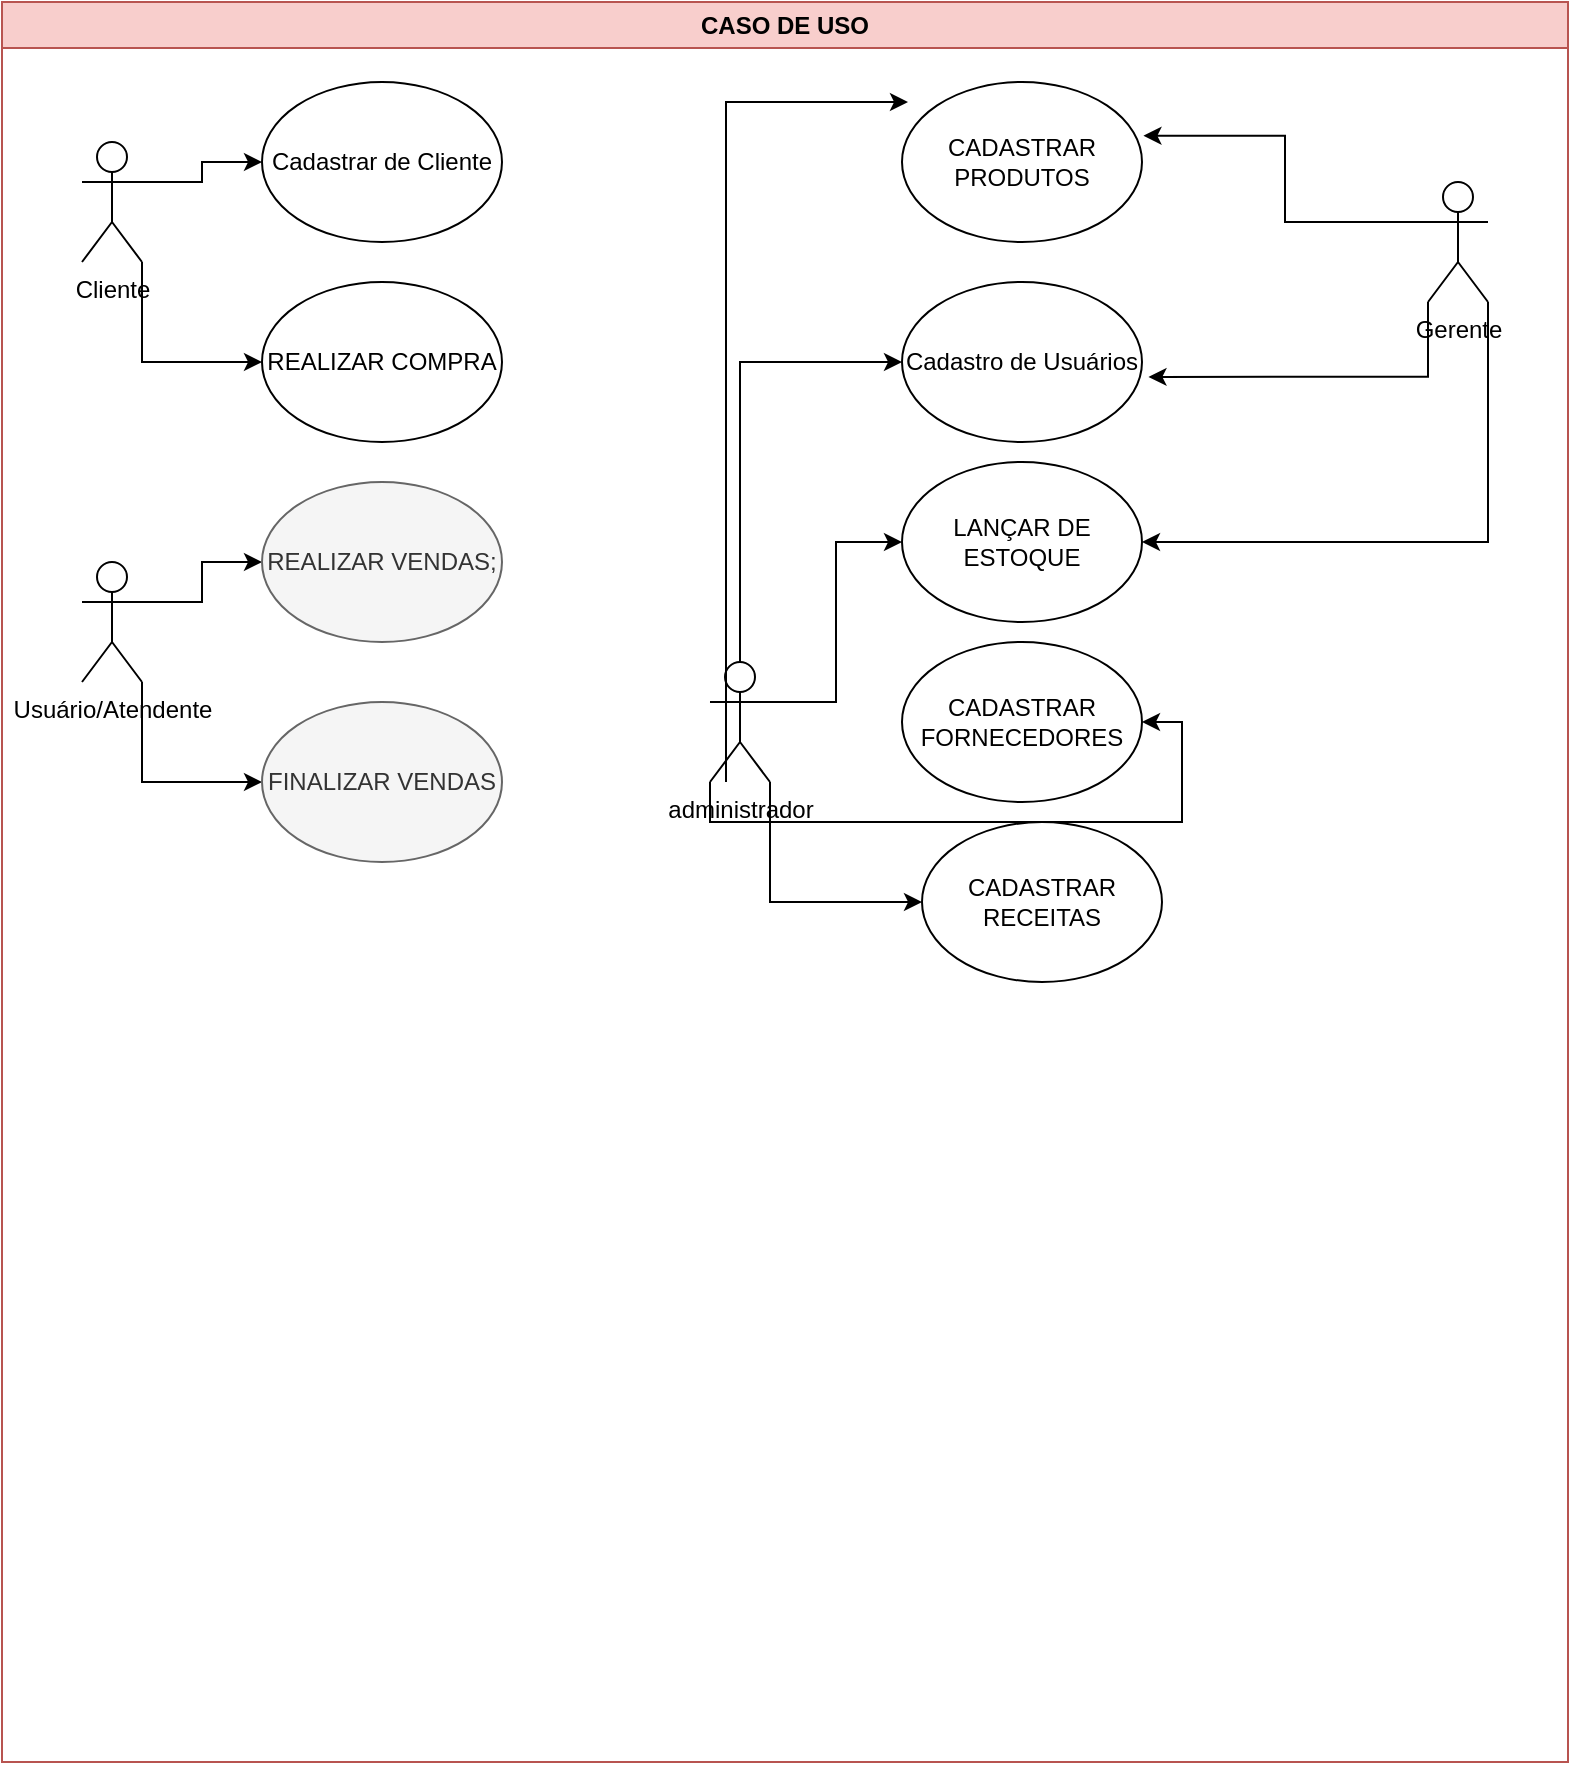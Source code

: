 <mxfile version="26.1.3">
  <diagram name="Página-1" id="tVLIGXUynHrYglQ0mXT4">
    <mxGraphModel dx="906" dy="465" grid="1" gridSize="10" guides="1" tooltips="1" connect="1" arrows="1" fold="1" page="1" pageScale="1" pageWidth="827" pageHeight="1169" math="0" shadow="0">
      <root>
        <mxCell id="0" />
        <mxCell id="1" parent="0" />
        <mxCell id="DCy0Q3IaEg-8kjHM9MwT-11" value="CASO DE USO" style="swimlane;whiteSpace=wrap;html=1;fillColor=#f8cecc;strokeColor=#b85450;" vertex="1" parent="1">
          <mxGeometry x="17" y="20" width="783" height="880" as="geometry" />
        </mxCell>
        <mxCell id="DCy0Q3IaEg-8kjHM9MwT-17" style="edgeStyle=orthogonalEdgeStyle;rounded=0;orthogonalLoop=1;jettySize=auto;html=1;exitX=1;exitY=0.333;exitDx=0;exitDy=0;exitPerimeter=0;entryX=0;entryY=0.5;entryDx=0;entryDy=0;" edge="1" parent="DCy0Q3IaEg-8kjHM9MwT-11" source="DCy0Q3IaEg-8kjHM9MwT-1" target="DCy0Q3IaEg-8kjHM9MwT-6">
          <mxGeometry relative="1" as="geometry" />
        </mxCell>
        <mxCell id="DCy0Q3IaEg-8kjHM9MwT-18" style="edgeStyle=orthogonalEdgeStyle;rounded=0;orthogonalLoop=1;jettySize=auto;html=1;exitX=1;exitY=1;exitDx=0;exitDy=0;exitPerimeter=0;entryX=0;entryY=0.5;entryDx=0;entryDy=0;" edge="1" parent="DCy0Q3IaEg-8kjHM9MwT-11" source="DCy0Q3IaEg-8kjHM9MwT-1" target="DCy0Q3IaEg-8kjHM9MwT-14">
          <mxGeometry relative="1" as="geometry" />
        </mxCell>
        <mxCell id="DCy0Q3IaEg-8kjHM9MwT-1" value="Cliente" style="shape=umlActor;verticalLabelPosition=bottom;verticalAlign=top;html=1;outlineConnect=0;" vertex="1" parent="DCy0Q3IaEg-8kjHM9MwT-11">
          <mxGeometry x="40" y="70" width="30" height="60" as="geometry" />
        </mxCell>
        <mxCell id="DCy0Q3IaEg-8kjHM9MwT-6" value="Cadastrar de Cliente" style="ellipse;whiteSpace=wrap;html=1;" vertex="1" parent="DCy0Q3IaEg-8kjHM9MwT-11">
          <mxGeometry x="130" y="40" width="120" height="80" as="geometry" />
        </mxCell>
        <mxCell id="DCy0Q3IaEg-8kjHM9MwT-7" value="Cadastro de Usuários" style="ellipse;whiteSpace=wrap;html=1;" vertex="1" parent="DCy0Q3IaEg-8kjHM9MwT-11">
          <mxGeometry x="450" y="140" width="120" height="80" as="geometry" />
        </mxCell>
        <mxCell id="DCy0Q3IaEg-8kjHM9MwT-12" value="CADASTRAR PRODUTOS" style="ellipse;whiteSpace=wrap;html=1;" vertex="1" parent="DCy0Q3IaEg-8kjHM9MwT-11">
          <mxGeometry x="450" y="40" width="120" height="80" as="geometry" />
        </mxCell>
        <mxCell id="DCy0Q3IaEg-8kjHM9MwT-19" style="edgeStyle=orthogonalEdgeStyle;rounded=0;orthogonalLoop=1;jettySize=auto;html=1;exitX=1;exitY=0.333;exitDx=0;exitDy=0;exitPerimeter=0;entryX=0;entryY=0.5;entryDx=0;entryDy=0;" edge="1" parent="DCy0Q3IaEg-8kjHM9MwT-11" source="DCy0Q3IaEg-8kjHM9MwT-3" target="DCy0Q3IaEg-8kjHM9MwT-13">
          <mxGeometry relative="1" as="geometry" />
        </mxCell>
        <mxCell id="DCy0Q3IaEg-8kjHM9MwT-30" style="edgeStyle=orthogonalEdgeStyle;rounded=0;orthogonalLoop=1;jettySize=auto;html=1;exitX=1;exitY=1;exitDx=0;exitDy=0;exitPerimeter=0;entryX=0;entryY=0.5;entryDx=0;entryDy=0;" edge="1" parent="DCy0Q3IaEg-8kjHM9MwT-11" source="DCy0Q3IaEg-8kjHM9MwT-3" target="DCy0Q3IaEg-8kjHM9MwT-29">
          <mxGeometry relative="1" as="geometry" />
        </mxCell>
        <mxCell id="DCy0Q3IaEg-8kjHM9MwT-3" value="Usuário/Atendente" style="shape=umlActor;verticalLabelPosition=bottom;verticalAlign=top;html=1;outlineConnect=0;" vertex="1" parent="DCy0Q3IaEg-8kjHM9MwT-11">
          <mxGeometry x="40" y="280" width="30" height="60" as="geometry" />
        </mxCell>
        <mxCell id="DCy0Q3IaEg-8kjHM9MwT-13" value="REALIZAR VENDAS;" style="ellipse;whiteSpace=wrap;html=1;fillColor=#f5f5f5;fontColor=#333333;strokeColor=#666666;" vertex="1" parent="DCy0Q3IaEg-8kjHM9MwT-11">
          <mxGeometry x="130" y="240" width="120" height="80" as="geometry" />
        </mxCell>
        <mxCell id="DCy0Q3IaEg-8kjHM9MwT-14" value="REALIZAR COMPRA" style="ellipse;whiteSpace=wrap;html=1;" vertex="1" parent="DCy0Q3IaEg-8kjHM9MwT-11">
          <mxGeometry x="130" y="140" width="120" height="80" as="geometry" />
        </mxCell>
        <mxCell id="DCy0Q3IaEg-8kjHM9MwT-15" value="LANÇAR DE ESTOQUE" style="ellipse;whiteSpace=wrap;html=1;" vertex="1" parent="DCy0Q3IaEg-8kjHM9MwT-11">
          <mxGeometry x="450" y="230" width="120" height="80" as="geometry" />
        </mxCell>
        <mxCell id="DCy0Q3IaEg-8kjHM9MwT-16" value="CADASTRAR FORNECEDORES" style="ellipse;whiteSpace=wrap;html=1;" vertex="1" parent="DCy0Q3IaEg-8kjHM9MwT-11">
          <mxGeometry x="450" y="320" width="120" height="80" as="geometry" />
        </mxCell>
        <mxCell id="DCy0Q3IaEg-8kjHM9MwT-27" style="edgeStyle=orthogonalEdgeStyle;rounded=0;orthogonalLoop=1;jettySize=auto;html=1;exitX=0.5;exitY=0;exitDx=0;exitDy=0;exitPerimeter=0;entryX=0;entryY=0.5;entryDx=0;entryDy=0;" edge="1" parent="DCy0Q3IaEg-8kjHM9MwT-11" source="DCy0Q3IaEg-8kjHM9MwT-10" target="DCy0Q3IaEg-8kjHM9MwT-7">
          <mxGeometry relative="1" as="geometry" />
        </mxCell>
        <mxCell id="DCy0Q3IaEg-8kjHM9MwT-28" style="edgeStyle=orthogonalEdgeStyle;rounded=0;orthogonalLoop=1;jettySize=auto;html=1;exitX=1;exitY=0.333;exitDx=0;exitDy=0;exitPerimeter=0;entryX=0;entryY=0.5;entryDx=0;entryDy=0;" edge="1" parent="DCy0Q3IaEg-8kjHM9MwT-11" source="DCy0Q3IaEg-8kjHM9MwT-10" target="DCy0Q3IaEg-8kjHM9MwT-15">
          <mxGeometry relative="1" as="geometry" />
        </mxCell>
        <mxCell id="DCy0Q3IaEg-8kjHM9MwT-32" style="edgeStyle=orthogonalEdgeStyle;rounded=0;orthogonalLoop=1;jettySize=auto;html=1;exitX=1;exitY=1;exitDx=0;exitDy=0;exitPerimeter=0;entryX=0;entryY=0.5;entryDx=0;entryDy=0;" edge="1" parent="DCy0Q3IaEg-8kjHM9MwT-11" source="DCy0Q3IaEg-8kjHM9MwT-10" target="DCy0Q3IaEg-8kjHM9MwT-31">
          <mxGeometry relative="1" as="geometry" />
        </mxCell>
        <mxCell id="DCy0Q3IaEg-8kjHM9MwT-10" value="administrador" style="shape=umlActor;verticalLabelPosition=bottom;verticalAlign=top;html=1;outlineConnect=0;" vertex="1" parent="DCy0Q3IaEg-8kjHM9MwT-11">
          <mxGeometry x="354" y="330" width="30" height="60" as="geometry" />
        </mxCell>
        <mxCell id="DCy0Q3IaEg-8kjHM9MwT-23" style="edgeStyle=orthogonalEdgeStyle;rounded=0;orthogonalLoop=1;jettySize=auto;html=1;exitX=0;exitY=1;exitDx=0;exitDy=0;exitPerimeter=0;entryX=1;entryY=0.5;entryDx=0;entryDy=0;" edge="1" parent="DCy0Q3IaEg-8kjHM9MwT-11" source="DCy0Q3IaEg-8kjHM9MwT-10" target="DCy0Q3IaEg-8kjHM9MwT-16">
          <mxGeometry relative="1" as="geometry" />
        </mxCell>
        <mxCell id="DCy0Q3IaEg-8kjHM9MwT-29" value="FINALIZAR VENDAS" style="ellipse;whiteSpace=wrap;html=1;fillColor=#f5f5f5;fontColor=#333333;strokeColor=#666666;" vertex="1" parent="DCy0Q3IaEg-8kjHM9MwT-11">
          <mxGeometry x="130" y="350" width="120" height="80" as="geometry" />
        </mxCell>
        <mxCell id="DCy0Q3IaEg-8kjHM9MwT-31" value="CADASTRAR RECEITAS" style="ellipse;whiteSpace=wrap;html=1;" vertex="1" parent="DCy0Q3IaEg-8kjHM9MwT-11">
          <mxGeometry x="460" y="410" width="120" height="80" as="geometry" />
        </mxCell>
        <mxCell id="DCy0Q3IaEg-8kjHM9MwT-22" style="edgeStyle=orthogonalEdgeStyle;rounded=0;orthogonalLoop=1;jettySize=auto;html=1;exitX=1;exitY=1;exitDx=0;exitDy=0;exitPerimeter=0;entryX=1;entryY=0.5;entryDx=0;entryDy=0;" edge="1" parent="1" source="DCy0Q3IaEg-8kjHM9MwT-2" target="DCy0Q3IaEg-8kjHM9MwT-15">
          <mxGeometry relative="1" as="geometry" />
        </mxCell>
        <mxCell id="DCy0Q3IaEg-8kjHM9MwT-2" value="Gerente" style="shape=umlActor;verticalLabelPosition=bottom;verticalAlign=top;html=1;outlineConnect=0;" vertex="1" parent="1">
          <mxGeometry x="730" y="110" width="30" height="60" as="geometry" />
        </mxCell>
        <mxCell id="DCy0Q3IaEg-8kjHM9MwT-24" style="edgeStyle=orthogonalEdgeStyle;rounded=0;orthogonalLoop=1;jettySize=auto;html=1;exitX=0;exitY=0.333;exitDx=0;exitDy=0;exitPerimeter=0;" edge="1" parent="1" source="DCy0Q3IaEg-8kjHM9MwT-10">
          <mxGeometry relative="1" as="geometry">
            <mxPoint x="470" y="70" as="targetPoint" />
            <Array as="points">
              <mxPoint x="379" y="410" />
              <mxPoint x="379" y="231" />
              <mxPoint x="380" y="70" />
            </Array>
          </mxGeometry>
        </mxCell>
        <mxCell id="DCy0Q3IaEg-8kjHM9MwT-20" style="edgeStyle=orthogonalEdgeStyle;rounded=0;orthogonalLoop=1;jettySize=auto;html=1;exitX=0;exitY=0.333;exitDx=0;exitDy=0;exitPerimeter=0;entryX=1.006;entryY=0.336;entryDx=0;entryDy=0;entryPerimeter=0;" edge="1" parent="1" source="DCy0Q3IaEg-8kjHM9MwT-2" target="DCy0Q3IaEg-8kjHM9MwT-12">
          <mxGeometry relative="1" as="geometry" />
        </mxCell>
        <mxCell id="DCy0Q3IaEg-8kjHM9MwT-21" style="edgeStyle=orthogonalEdgeStyle;rounded=0;orthogonalLoop=1;jettySize=auto;html=1;exitX=0;exitY=1;exitDx=0;exitDy=0;exitPerimeter=0;entryX=1.027;entryY=0.593;entryDx=0;entryDy=0;entryPerimeter=0;" edge="1" parent="1" source="DCy0Q3IaEg-8kjHM9MwT-2" target="DCy0Q3IaEg-8kjHM9MwT-7">
          <mxGeometry relative="1" as="geometry" />
        </mxCell>
      </root>
    </mxGraphModel>
  </diagram>
</mxfile>
